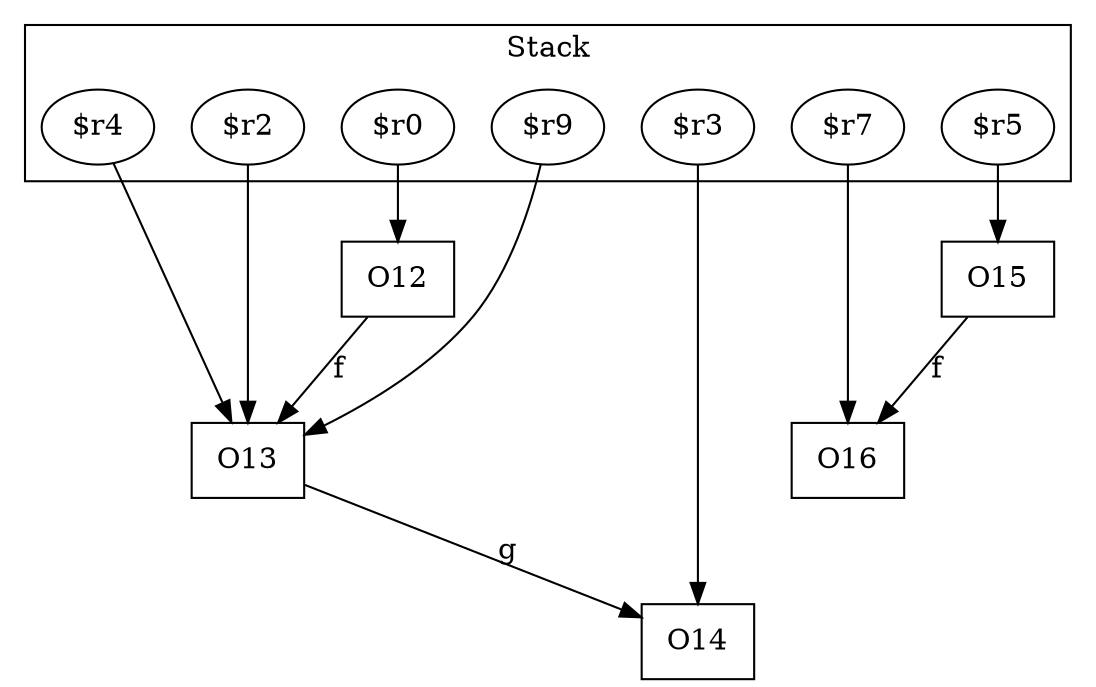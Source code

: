 digraph sample {
  rankDir="LR";
  subgraph cluster_0 {
    label="Stack"
    "$r0"; "$r2"; "$r3"; "$r4"; "$r5"; "$r7"; "$r9"; 
  }
  "$r0" -> { O12[shape=box]};
  "$r2" -> { O13[shape=box]};
  "$r3" -> { O14[shape=box]};
  "$r4" -> { O13[shape=box]};
  "$r5" -> { O15[shape=box]};
  "$r7" -> { O16[shape=box]};
  "$r9" -> { O13[shape=box]};
  O13 -> O14[label="g", weight="0.2"]
  O12 -> O13[label="f", weight="0.2"]
  O15 -> O16[label="f", weight="0.2"]
}
